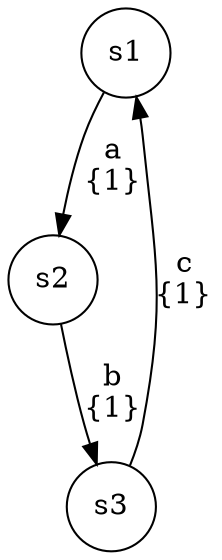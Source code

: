 digraph automaton {
	1 [label=<s1> shape="circle"];
	2 [label=<s2> shape="circle"];
	3 [label=<s3> shape="circle"];
	1 -> 2 [label=<a<br/>{1}> id="1-0-2"];
	2 -> 3 [label=<b<br/>{1}> id="2-0-3"];
	3 -> 1 [label=<c<br/>{1}> id="3-0-1"];
}